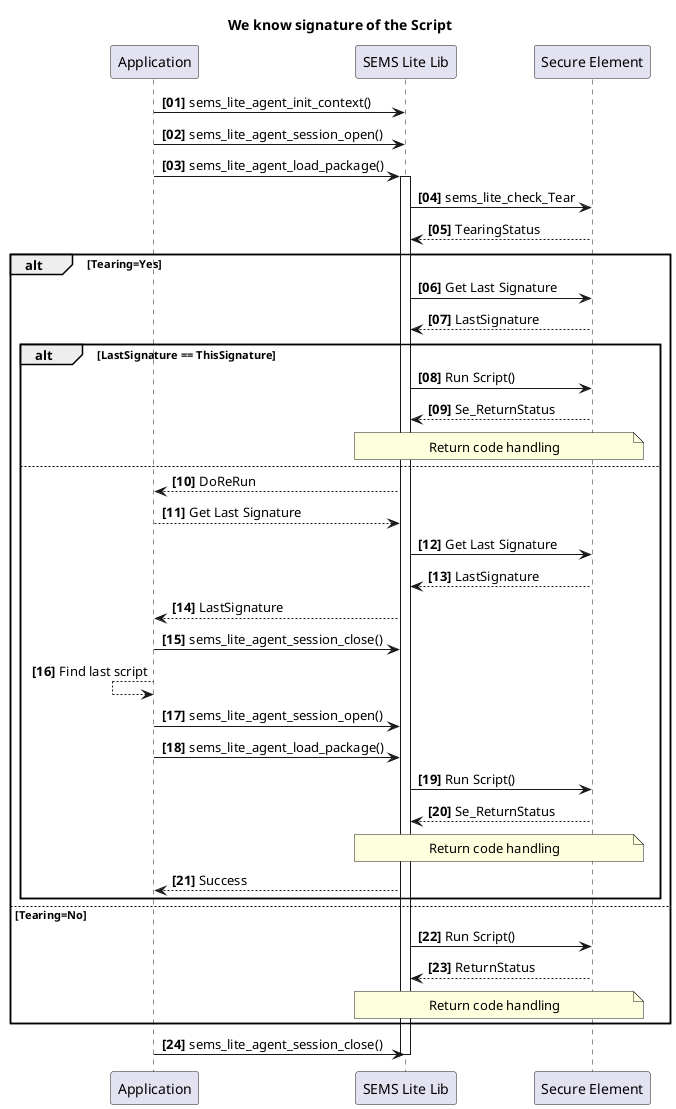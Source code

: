 
'
' host knows the signature of the incoming script
'
' if there was a tearing at the SE, then the 
' SE will expect script with a specific signature only
' so, host can pre-block execution of the script
'

@startuml

title We know signature of the Script

participant APP as "Application"
participant SEMS_Lite as "SEMS Lite Lib"
participant SE as "Secure Element"

autonumber "<b>[00]"

APP -> SEMS_Lite : sems_lite_agent_init_context()

APP -> SEMS_Lite : sems_lite_agent_session_open()

APP -> SEMS_Lite : sems_lite_agent_load_package()

activate SEMS_Lite

SEMS_Lite -> SE : sems_lite_check_Tear
SEMS_Lite <-- SE : TearingStatus

alt Tearing=Yes

SEMS_Lite -> SE : Get Last Signature
SEMS_Lite <-- SE : LastSignature
    alt LastSignature == ThisSignature
		SEMS_Lite -> SE : Run Script()

		SEMS_Lite <-- SE : Se_ReturnStatus

		note over SEMS_Lite, SE
			Return code handling
		end note
    else
        APP <-- SEMS_Lite : DoReRun
        
        APP --> SEMS_Lite : Get Last Signature
        
        SEMS_Lite -> SE : Get Last Signature

		SEMS_Lite <-- SE : LastSignature
		
		APP <-- SEMS_Lite : LastSignature
		
		APP -> SEMS_Lite : sems_lite_agent_session_close()

		APP <-- APP : Find last script
		
		APP -> SEMS_Lite : sems_lite_agent_session_open()

		APP -> SEMS_Lite : sems_lite_agent_load_package()
		
		SEMS_Lite -> SE : Run Script()

		SEMS_Lite <-- SE : Se_ReturnStatus

		note over SEMS_Lite, SE
			Return code handling
		end note

		APP <-- SEMS_Lite : Success
        
    end
else Tearing=No
    SEMS_Lite -> SE : Run Script()

	SEMS_Lite <-- SE : ReturnStatus

	note over SEMS_Lite, SE
		Return code handling
	end note
end

APP -> SEMS_Lite : sems_lite_agent_session_close()

deactivate SEMS_Lite

@enduml
